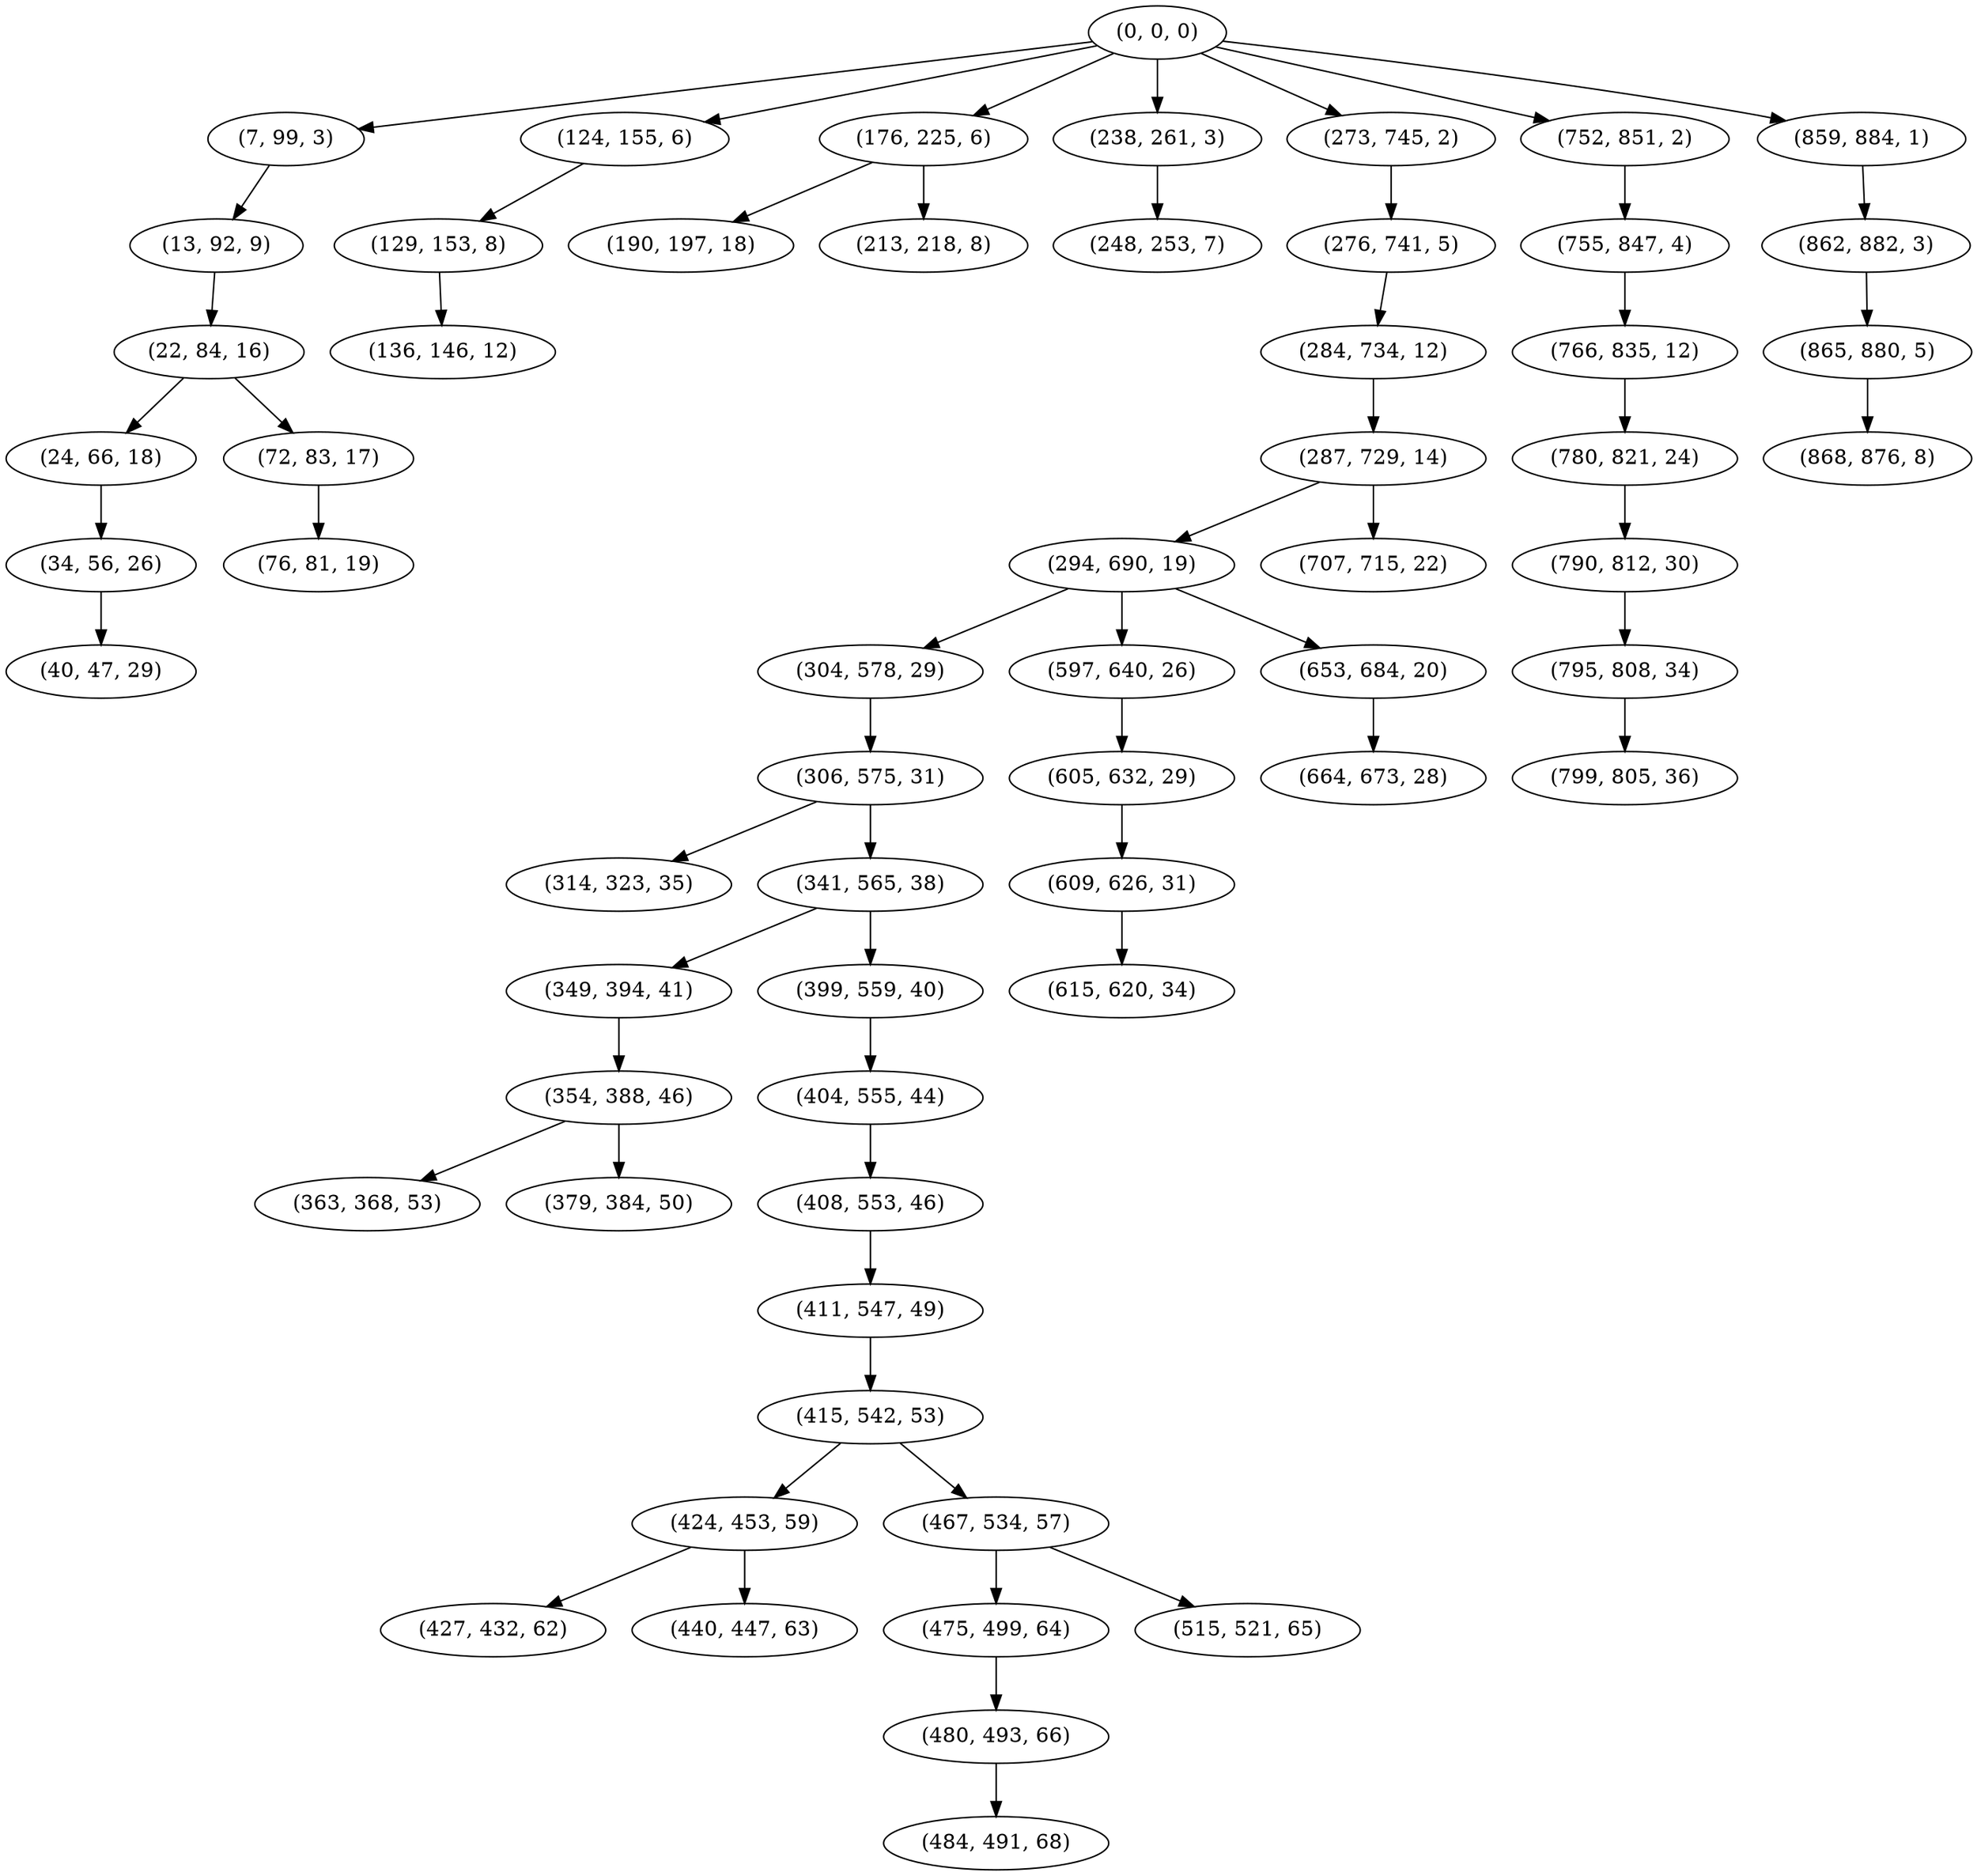 digraph tree {
    "(0, 0, 0)";
    "(7, 99, 3)";
    "(13, 92, 9)";
    "(22, 84, 16)";
    "(24, 66, 18)";
    "(34, 56, 26)";
    "(40, 47, 29)";
    "(72, 83, 17)";
    "(76, 81, 19)";
    "(124, 155, 6)";
    "(129, 153, 8)";
    "(136, 146, 12)";
    "(176, 225, 6)";
    "(190, 197, 18)";
    "(213, 218, 8)";
    "(238, 261, 3)";
    "(248, 253, 7)";
    "(273, 745, 2)";
    "(276, 741, 5)";
    "(284, 734, 12)";
    "(287, 729, 14)";
    "(294, 690, 19)";
    "(304, 578, 29)";
    "(306, 575, 31)";
    "(314, 323, 35)";
    "(341, 565, 38)";
    "(349, 394, 41)";
    "(354, 388, 46)";
    "(363, 368, 53)";
    "(379, 384, 50)";
    "(399, 559, 40)";
    "(404, 555, 44)";
    "(408, 553, 46)";
    "(411, 547, 49)";
    "(415, 542, 53)";
    "(424, 453, 59)";
    "(427, 432, 62)";
    "(440, 447, 63)";
    "(467, 534, 57)";
    "(475, 499, 64)";
    "(480, 493, 66)";
    "(484, 491, 68)";
    "(515, 521, 65)";
    "(597, 640, 26)";
    "(605, 632, 29)";
    "(609, 626, 31)";
    "(615, 620, 34)";
    "(653, 684, 20)";
    "(664, 673, 28)";
    "(707, 715, 22)";
    "(752, 851, 2)";
    "(755, 847, 4)";
    "(766, 835, 12)";
    "(780, 821, 24)";
    "(790, 812, 30)";
    "(795, 808, 34)";
    "(799, 805, 36)";
    "(859, 884, 1)";
    "(862, 882, 3)";
    "(865, 880, 5)";
    "(868, 876, 8)";
    "(0, 0, 0)" -> "(7, 99, 3)";
    "(0, 0, 0)" -> "(124, 155, 6)";
    "(0, 0, 0)" -> "(176, 225, 6)";
    "(0, 0, 0)" -> "(238, 261, 3)";
    "(0, 0, 0)" -> "(273, 745, 2)";
    "(0, 0, 0)" -> "(752, 851, 2)";
    "(0, 0, 0)" -> "(859, 884, 1)";
    "(7, 99, 3)" -> "(13, 92, 9)";
    "(13, 92, 9)" -> "(22, 84, 16)";
    "(22, 84, 16)" -> "(24, 66, 18)";
    "(22, 84, 16)" -> "(72, 83, 17)";
    "(24, 66, 18)" -> "(34, 56, 26)";
    "(34, 56, 26)" -> "(40, 47, 29)";
    "(72, 83, 17)" -> "(76, 81, 19)";
    "(124, 155, 6)" -> "(129, 153, 8)";
    "(129, 153, 8)" -> "(136, 146, 12)";
    "(176, 225, 6)" -> "(190, 197, 18)";
    "(176, 225, 6)" -> "(213, 218, 8)";
    "(238, 261, 3)" -> "(248, 253, 7)";
    "(273, 745, 2)" -> "(276, 741, 5)";
    "(276, 741, 5)" -> "(284, 734, 12)";
    "(284, 734, 12)" -> "(287, 729, 14)";
    "(287, 729, 14)" -> "(294, 690, 19)";
    "(287, 729, 14)" -> "(707, 715, 22)";
    "(294, 690, 19)" -> "(304, 578, 29)";
    "(294, 690, 19)" -> "(597, 640, 26)";
    "(294, 690, 19)" -> "(653, 684, 20)";
    "(304, 578, 29)" -> "(306, 575, 31)";
    "(306, 575, 31)" -> "(314, 323, 35)";
    "(306, 575, 31)" -> "(341, 565, 38)";
    "(341, 565, 38)" -> "(349, 394, 41)";
    "(341, 565, 38)" -> "(399, 559, 40)";
    "(349, 394, 41)" -> "(354, 388, 46)";
    "(354, 388, 46)" -> "(363, 368, 53)";
    "(354, 388, 46)" -> "(379, 384, 50)";
    "(399, 559, 40)" -> "(404, 555, 44)";
    "(404, 555, 44)" -> "(408, 553, 46)";
    "(408, 553, 46)" -> "(411, 547, 49)";
    "(411, 547, 49)" -> "(415, 542, 53)";
    "(415, 542, 53)" -> "(424, 453, 59)";
    "(415, 542, 53)" -> "(467, 534, 57)";
    "(424, 453, 59)" -> "(427, 432, 62)";
    "(424, 453, 59)" -> "(440, 447, 63)";
    "(467, 534, 57)" -> "(475, 499, 64)";
    "(467, 534, 57)" -> "(515, 521, 65)";
    "(475, 499, 64)" -> "(480, 493, 66)";
    "(480, 493, 66)" -> "(484, 491, 68)";
    "(597, 640, 26)" -> "(605, 632, 29)";
    "(605, 632, 29)" -> "(609, 626, 31)";
    "(609, 626, 31)" -> "(615, 620, 34)";
    "(653, 684, 20)" -> "(664, 673, 28)";
    "(752, 851, 2)" -> "(755, 847, 4)";
    "(755, 847, 4)" -> "(766, 835, 12)";
    "(766, 835, 12)" -> "(780, 821, 24)";
    "(780, 821, 24)" -> "(790, 812, 30)";
    "(790, 812, 30)" -> "(795, 808, 34)";
    "(795, 808, 34)" -> "(799, 805, 36)";
    "(859, 884, 1)" -> "(862, 882, 3)";
    "(862, 882, 3)" -> "(865, 880, 5)";
    "(865, 880, 5)" -> "(868, 876, 8)";
}
